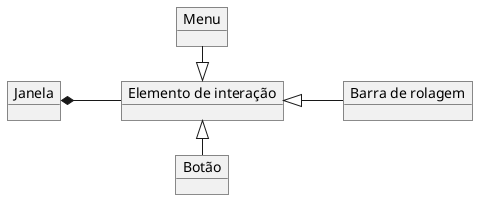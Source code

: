@startuml mod01ima10
skinparam linetype ortho
object "Janela" as o1
object "Elemento de interação" as o2
object "Botão" as o3
object "Menu" as o4
object "Barra de rolagem" as o5
o3 -left-|> o2
o4 -right-|> o2
o5 -up-|> o2
left to right direction
o1 *-- o2
@enduml